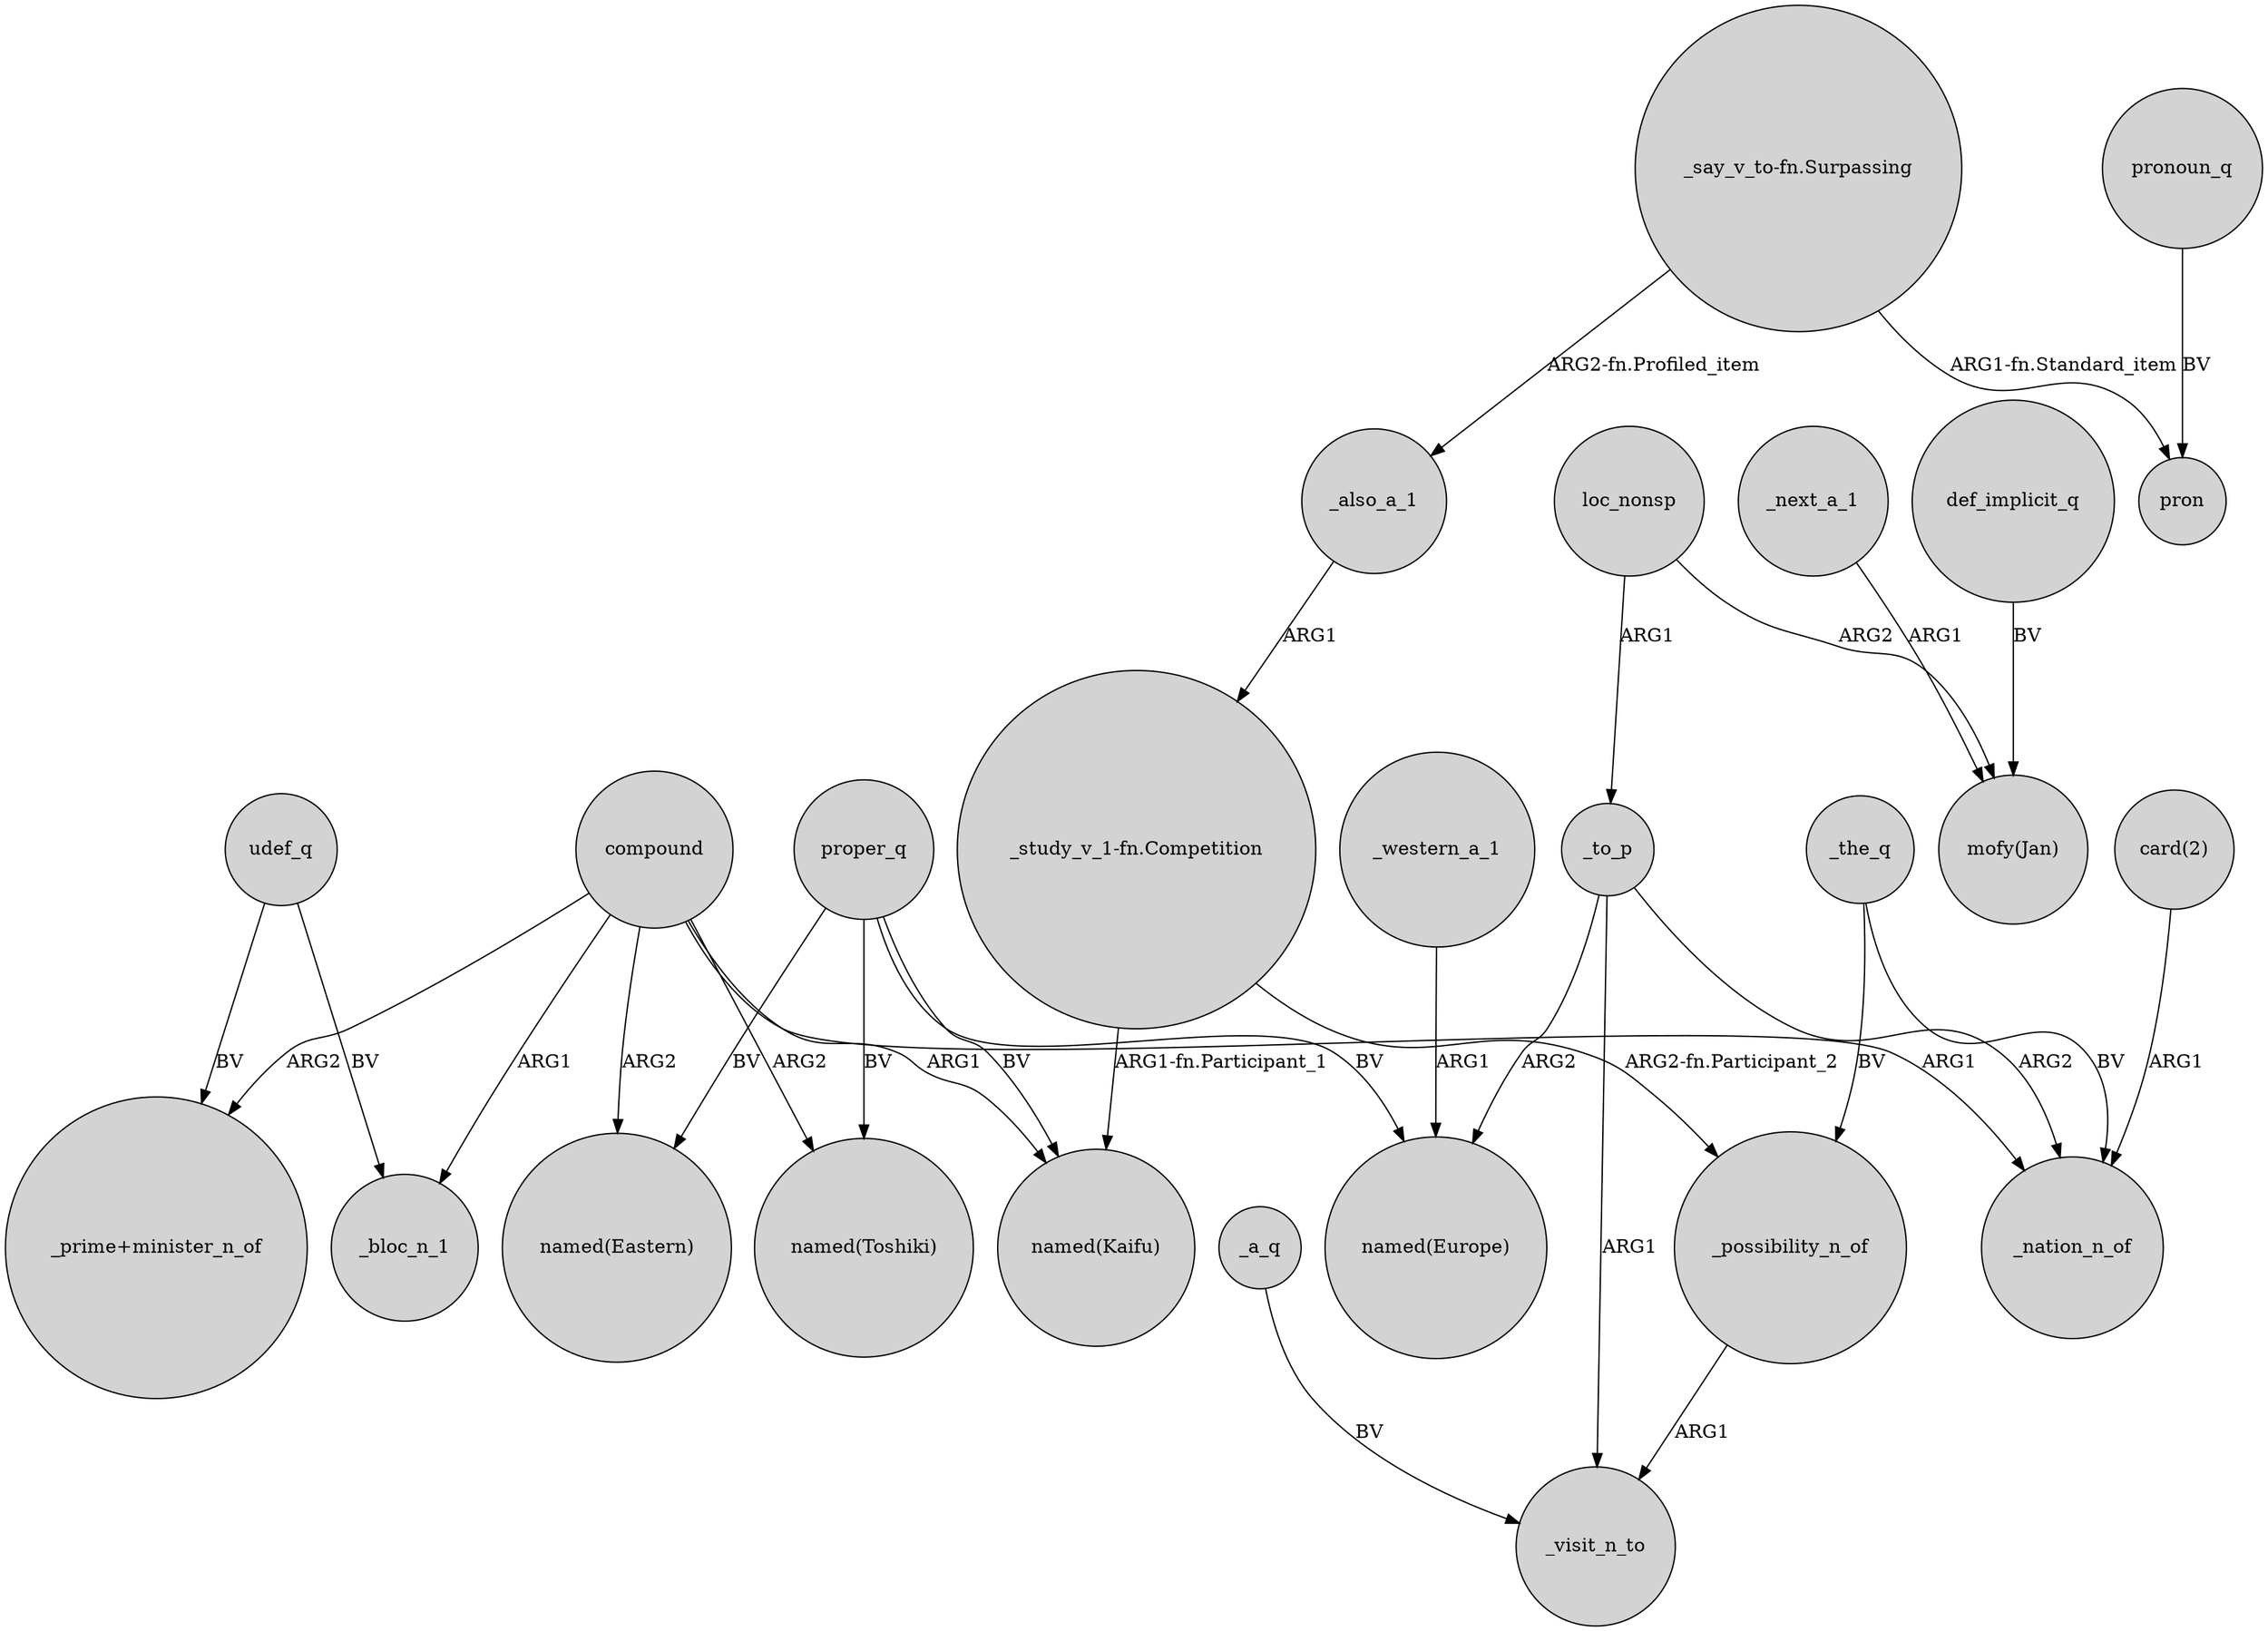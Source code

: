 digraph {
	node [shape=circle style=filled]
	proper_q -> "named(Eastern)" [label=BV]
	compound -> "_prime+minister_n_of" [label=ARG2]
	compound -> "named(Kaifu)" [label=ARG1]
	udef_q -> "_prime+minister_n_of" [label=BV]
	_the_q -> _nation_n_of [label=BV]
	proper_q -> "named(Europe)" [label=BV]
	loc_nonsp -> _to_p [label=ARG1]
	_western_a_1 -> "named(Europe)" [label=ARG1]
	_to_p -> _nation_n_of [label=ARG2]
	compound -> "named(Eastern)" [label=ARG2]
	compound -> _bloc_n_1 [label=ARG1]
	_a_q -> _visit_n_to [label=BV]
	"card(2)" -> _nation_n_of [label=ARG1]
	udef_q -> _bloc_n_1 [label=BV]
	_next_a_1 -> "mofy(Jan)" [label=ARG1]
	pronoun_q -> pron [label=BV]
	_to_p -> _visit_n_to [label=ARG1]
	"_say_v_to-fn.Surpassing" -> _also_a_1 [label="ARG2-fn.Profiled_item"]
	_the_q -> _possibility_n_of [label=BV]
	_to_p -> "named(Europe)" [label=ARG2]
	_also_a_1 -> "_study_v_1-fn.Competition" [label=ARG1]
	compound -> _nation_n_of [label=ARG1]
	"_study_v_1-fn.Competition" -> "named(Kaifu)" [label="ARG1-fn.Participant_1"]
	_possibility_n_of -> _visit_n_to [label=ARG1]
	compound -> "named(Toshiki)" [label=ARG2]
	proper_q -> "named(Kaifu)" [label=BV]
	loc_nonsp -> "mofy(Jan)" [label=ARG2]
	proper_q -> "named(Toshiki)" [label=BV]
	def_implicit_q -> "mofy(Jan)" [label=BV]
	"_study_v_1-fn.Competition" -> _possibility_n_of [label="ARG2-fn.Participant_2"]
	"_say_v_to-fn.Surpassing" -> pron [label="ARG1-fn.Standard_item"]
}
